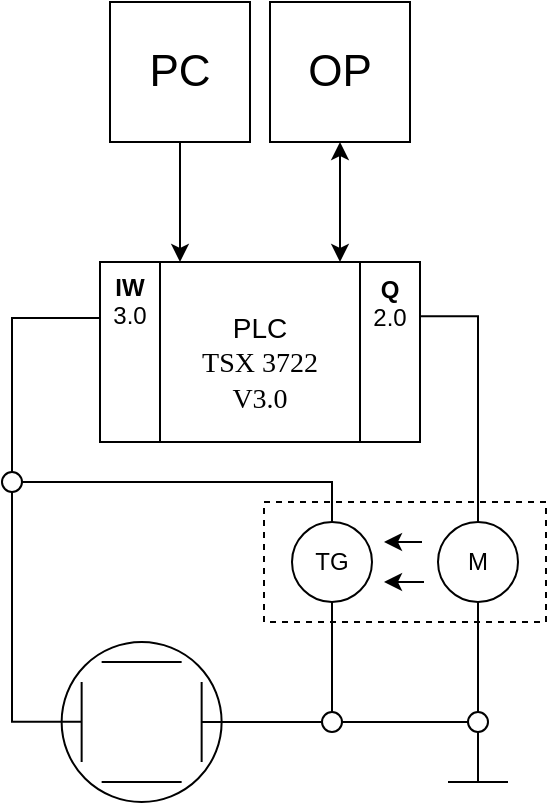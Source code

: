 <mxfile version="16.5.1" type="device"><diagram id="IBibKknA54R2A7pNBQEP" name="Stránka-1"><mxGraphModel dx="525" dy="412" grid="1" gridSize="10" guides="1" tooltips="1" connect="1" arrows="1" fold="1" page="1" pageScale="1" pageWidth="827" pageHeight="1169" math="0" shadow="0"><root><mxCell id="0"/><mxCell id="1" parent="0"/><mxCell id="LLCvq5TRpuGpItEspxbM-10" style="edgeStyle=orthogonalEdgeStyle;rounded=0;orthogonalLoop=1;jettySize=auto;html=1;endArrow=none;endFill=0;exitX=0.5;exitY=0;exitDx=0;exitDy=0;" parent="1" source="ltOH98A6ydW_zxuTsdMS-16" edge="1"><mxGeometry relative="1" as="geometry"><mxPoint x="220" y="208" as="sourcePoint"/><mxPoint x="300" y="208" as="targetPoint"/><Array as="points"><mxPoint x="410" y="290"/><mxPoint x="250" y="290"/><mxPoint x="250" y="208"/></Array></mxGeometry></mxCell><mxCell id="Hw9ay-1djmvrUOmPVuDL-1" style="edgeStyle=orthogonalEdgeStyle;rounded=0;orthogonalLoop=1;jettySize=auto;html=1;exitX=1;exitY=0;exitDx=0;exitDy=0;entryX=0;entryY=0;entryDx=0;entryDy=0;endArrow=none;endFill=0;" parent="1" source="Hw9ay-1djmvrUOmPVuDL-3" target="Hw9ay-1djmvrUOmPVuDL-5" edge="1"><mxGeometry relative="1" as="geometry"><Array as="points"><mxPoint x="394" y="180"/><mxPoint x="394" y="180"/></Array></mxGeometry></mxCell><mxCell id="Hw9ay-1djmvrUOmPVuDL-2" style="edgeStyle=orthogonalEdgeStyle;rounded=0;orthogonalLoop=1;jettySize=auto;html=1;exitX=1;exitY=1;exitDx=0;exitDy=0;entryX=0;entryY=1;entryDx=0;entryDy=0;endArrow=none;endFill=0;" parent="1" source="Hw9ay-1djmvrUOmPVuDL-3" target="Hw9ay-1djmvrUOmPVuDL-5" edge="1"><mxGeometry relative="1" as="geometry"><Array as="points"><mxPoint x="324" y="270"/><mxPoint x="424" y="270"/></Array></mxGeometry></mxCell><mxCell id="Hw9ay-1djmvrUOmPVuDL-5" value="&lt;b&gt;Q&lt;/b&gt;&lt;br&gt;2.0" style="rounded=0;whiteSpace=wrap;html=1;align=center;horizontal=1;verticalAlign=top;" parent="1" vertex="1"><mxGeometry x="424" y="180" width="30" height="90" as="geometry"/></mxCell><mxCell id="Hw9ay-1djmvrUOmPVuDL-3" value="&lt;b&gt;IW&lt;/b&gt;&lt;br&gt;3.0&lt;br&gt;" style="rounded=0;whiteSpace=wrap;html=1;align=center;verticalAlign=top;spacing=1;" parent="1" vertex="1"><mxGeometry x="294" y="180" width="30" height="90" as="geometry"/></mxCell><mxCell id="Hw9ay-1djmvrUOmPVuDL-18" style="edgeStyle=orthogonalEdgeStyle;rounded=0;orthogonalLoop=1;jettySize=auto;html=1;exitX=0.5;exitY=1;exitDx=0;exitDy=0;endArrow=classic;endFill=1;" parent="1" source="Hw9ay-1djmvrUOmPVuDL-19" edge="1"><mxGeometry relative="1" as="geometry"><mxPoint x="334" y="180" as="targetPoint"/></mxGeometry></mxCell><mxCell id="Hw9ay-1djmvrUOmPVuDL-19" value="&lt;font style=&quot;font-size: 22px&quot;&gt;PC&lt;/font&gt;" style="whiteSpace=wrap;html=1;aspect=fixed;verticalAlign=middle;" parent="1" vertex="1"><mxGeometry x="299" y="50" width="70" height="70" as="geometry"/></mxCell><mxCell id="Hw9ay-1djmvrUOmPVuDL-20" value="&lt;font style=&quot;font-size: 14px&quot;&gt;PLC&lt;br&gt;&lt;span style=&quot;font-family: &amp;#34;times new roman&amp;#34; , serif&quot;&gt;TSX 3722 V3.0&lt;/span&gt;&lt;/font&gt;" style="text;html=1;strokeColor=none;fillColor=none;align=center;verticalAlign=middle;whiteSpace=wrap;rounded=0;" parent="1" vertex="1"><mxGeometry x="344" y="192" width="60" height="78" as="geometry"/></mxCell><mxCell id="JF_vh3BD0ADRrq2fpE-j-2" style="edgeStyle=orthogonalEdgeStyle;rounded=0;orthogonalLoop=1;jettySize=auto;html=1;exitX=0.5;exitY=1;exitDx=0;exitDy=0;startArrow=classic;startFill=1;" parent="1" source="JF_vh3BD0ADRrq2fpE-j-1" edge="1"><mxGeometry relative="1" as="geometry"><mxPoint x="414" y="180" as="targetPoint"/></mxGeometry></mxCell><mxCell id="JF_vh3BD0ADRrq2fpE-j-1" value="&lt;font style=&quot;font-size: 22px&quot;&gt;OP&lt;/font&gt;" style="whiteSpace=wrap;html=1;aspect=fixed;verticalAlign=middle;" parent="1" vertex="1"><mxGeometry x="379" y="50" width="70" height="70" as="geometry"/></mxCell><mxCell id="nQ-Mqh3KDCIpGQMqFyMG-13" value="" style="endArrow=none;html=1;rounded=0;" parent="1" edge="1"><mxGeometry width="50" height="50" relative="1" as="geometry"><mxPoint x="498" y="440" as="sourcePoint"/><mxPoint x="468" y="440" as="targetPoint"/></mxGeometry></mxCell><mxCell id="ltOH98A6ydW_zxuTsdMS-38" style="edgeStyle=orthogonalEdgeStyle;rounded=0;orthogonalLoop=1;jettySize=auto;html=1;exitX=0.5;exitY=0;exitDx=0;exitDy=0;entryX=1.017;entryY=0.301;entryDx=0;entryDy=0;entryPerimeter=0;endArrow=none;endFill=0;" edge="1" parent="1" source="ltOH98A6ydW_zxuTsdMS-13" target="Hw9ay-1djmvrUOmPVuDL-5"><mxGeometry relative="1" as="geometry"/></mxCell><mxCell id="ltOH98A6ydW_zxuTsdMS-39" style="edgeStyle=orthogonalEdgeStyle;rounded=0;orthogonalLoop=1;jettySize=auto;html=1;exitX=0.5;exitY=1;exitDx=0;exitDy=0;endArrow=none;endFill=0;" edge="1" parent="1" source="ltOH98A6ydW_zxuTsdMS-13"><mxGeometry relative="1" as="geometry"><mxPoint x="483" y="440" as="targetPoint"/></mxGeometry></mxCell><mxCell id="ltOH98A6ydW_zxuTsdMS-13" value="M" style="ellipse;whiteSpace=wrap;html=1;aspect=fixed;" vertex="1" parent="1"><mxGeometry x="463" y="310" width="40" height="40" as="geometry"/></mxCell><mxCell id="ltOH98A6ydW_zxuTsdMS-15" style="edgeStyle=orthogonalEdgeStyle;rounded=0;orthogonalLoop=1;jettySize=auto;html=1;endArrow=none;endFill=0;exitX=0.5;exitY=0;exitDx=0;exitDy=0;startArrow=none;" edge="1" parent="1" source="Hw9ay-1djmvrUOmPVuDL-16"><mxGeometry relative="1" as="geometry"><mxPoint x="284.82" y="409.907" as="targetPoint"/><mxPoint x="250.82" y="410" as="sourcePoint"/><Array as="points"><mxPoint x="250" y="290"/><mxPoint x="250" y="410"/></Array></mxGeometry></mxCell><mxCell id="ltOH98A6ydW_zxuTsdMS-40" style="edgeStyle=orthogonalEdgeStyle;rounded=0;orthogonalLoop=1;jettySize=auto;html=1;exitX=0.5;exitY=1;exitDx=0;exitDy=0;entryX=0.5;entryY=1;entryDx=0;entryDy=0;endArrow=none;endFill=0;" edge="1" parent="1" source="ltOH98A6ydW_zxuTsdMS-16" target="ltOH98A6ydW_zxuTsdMS-13"><mxGeometry relative="1" as="geometry"><Array as="points"><mxPoint x="410" y="410"/><mxPoint x="483" y="410"/></Array></mxGeometry></mxCell><mxCell id="ltOH98A6ydW_zxuTsdMS-16" value="TG" style="ellipse;whiteSpace=wrap;html=1;aspect=fixed;" vertex="1" parent="1"><mxGeometry x="390" y="310" width="40" height="40" as="geometry"/></mxCell><mxCell id="ltOH98A6ydW_zxuTsdMS-17" value="" style="endArrow=classic;html=1;" edge="1" parent="1"><mxGeometry width="50" height="50" relative="1" as="geometry"><mxPoint x="455" y="320" as="sourcePoint"/><mxPoint x="436" y="320" as="targetPoint"/></mxGeometry></mxCell><mxCell id="ltOH98A6ydW_zxuTsdMS-18" value="" style="endArrow=classic;html=1;" edge="1" parent="1"><mxGeometry width="50" height="50" relative="1" as="geometry"><mxPoint x="456" y="340" as="sourcePoint"/><mxPoint x="436" y="340" as="targetPoint"/></mxGeometry></mxCell><mxCell id="ltOH98A6ydW_zxuTsdMS-19" value="" style="rounded=0;whiteSpace=wrap;html=1;fillColor=none;dashed=1;" vertex="1" parent="1"><mxGeometry x="376" y="300" width="141" height="60" as="geometry"/></mxCell><mxCell id="ltOH98A6ydW_zxuTsdMS-23" style="edgeStyle=orthogonalEdgeStyle;rounded=0;orthogonalLoop=1;jettySize=auto;html=1;endArrow=none;endFill=0;" edge="1" parent="1"><mxGeometry relative="1" as="geometry"><mxPoint x="344.82" y="410" as="targetPoint"/><Array as="points"><mxPoint x="410" y="350"/><mxPoint x="410" y="410"/></Array><mxPoint x="410" y="350" as="sourcePoint"/></mxGeometry></mxCell><mxCell id="ltOH98A6ydW_zxuTsdMS-26" value="" style="endArrow=none;html=1;" edge="1" parent="1"><mxGeometry width="50" height="50" relative="1" as="geometry"><mxPoint x="284.82" y="430" as="sourcePoint"/><mxPoint x="284.82" y="390" as="targetPoint"/></mxGeometry></mxCell><mxCell id="ltOH98A6ydW_zxuTsdMS-27" value="" style="endArrow=none;html=1;" edge="1" parent="1"><mxGeometry width="50" height="50" relative="1" as="geometry"><mxPoint x="334.82" y="380" as="sourcePoint"/><mxPoint x="294.82" y="380" as="targetPoint"/></mxGeometry></mxCell><mxCell id="ltOH98A6ydW_zxuTsdMS-28" value="" style="endArrow=none;html=1;" edge="1" parent="1"><mxGeometry width="50" height="50" relative="1" as="geometry"><mxPoint x="334.82" y="440" as="sourcePoint"/><mxPoint x="294.82" y="440" as="targetPoint"/></mxGeometry></mxCell><mxCell id="ltOH98A6ydW_zxuTsdMS-29" value="" style="endArrow=none;html=1;" edge="1" parent="1"><mxGeometry width="50" height="50" relative="1" as="geometry"><mxPoint x="344.82" y="430" as="sourcePoint"/><mxPoint x="344.82" y="390" as="targetPoint"/></mxGeometry></mxCell><mxCell id="ltOH98A6ydW_zxuTsdMS-30" value="" style="ellipse;whiteSpace=wrap;html=1;aspect=fixed;fillColor=none;" vertex="1" parent="1"><mxGeometry x="274.82" y="370" width="80" height="80" as="geometry"/></mxCell><mxCell id="Hw9ay-1djmvrUOmPVuDL-16" value="" style="ellipse;whiteSpace=wrap;html=1;aspect=fixed;verticalAlign=top;" parent="1" vertex="1"><mxGeometry x="245" y="285" width="10" height="10" as="geometry"/></mxCell><mxCell id="ltOH98A6ydW_zxuTsdMS-42" value="" style="edgeStyle=orthogonalEdgeStyle;rounded=0;orthogonalLoop=1;jettySize=auto;html=1;endArrow=none;endFill=0;exitX=0.5;exitY=0;exitDx=0;exitDy=0;" edge="1" parent="1" source="ltOH98A6ydW_zxuTsdMS-16" target="Hw9ay-1djmvrUOmPVuDL-16"><mxGeometry relative="1" as="geometry"><mxPoint x="284.82" y="409.907" as="targetPoint"/><mxPoint x="410" y="310" as="sourcePoint"/><Array as="points"><mxPoint x="410" y="290"/></Array></mxGeometry></mxCell><mxCell id="ltOH98A6ydW_zxuTsdMS-43" value="" style="ellipse;whiteSpace=wrap;html=1;aspect=fixed;verticalAlign=top;" vertex="1" parent="1"><mxGeometry x="405" y="405" width="10" height="10" as="geometry"/></mxCell><mxCell id="ltOH98A6ydW_zxuTsdMS-44" value="" style="ellipse;whiteSpace=wrap;html=1;aspect=fixed;verticalAlign=top;" vertex="1" parent="1"><mxGeometry x="478" y="405" width="10" height="10" as="geometry"/></mxCell></root></mxGraphModel></diagram></mxfile>